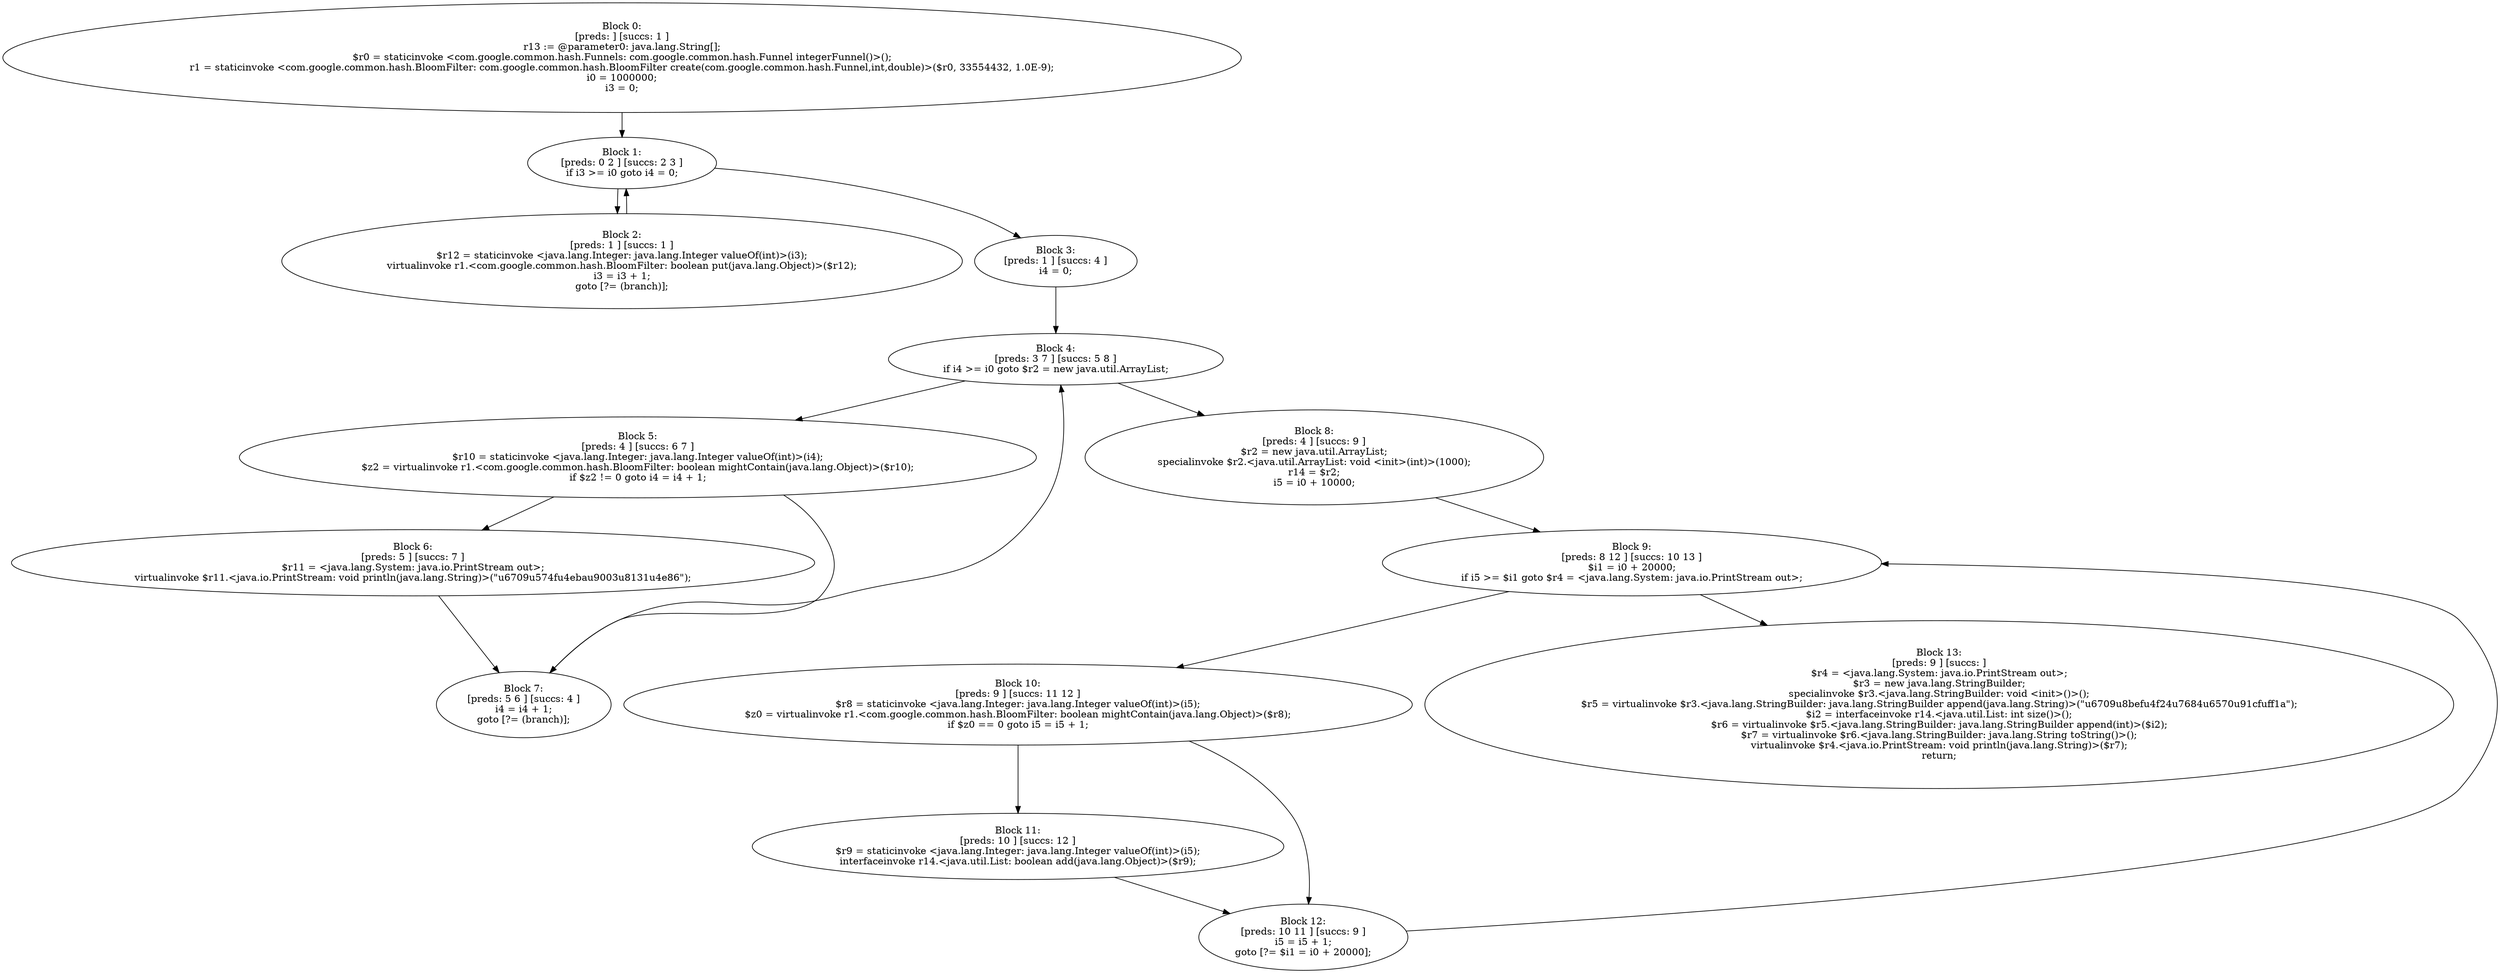 digraph "unitGraph" {
    "Block 0:
[preds: ] [succs: 1 ]
r13 := @parameter0: java.lang.String[];
$r0 = staticinvoke <com.google.common.hash.Funnels: com.google.common.hash.Funnel integerFunnel()>();
r1 = staticinvoke <com.google.common.hash.BloomFilter: com.google.common.hash.BloomFilter create(com.google.common.hash.Funnel,int,double)>($r0, 33554432, 1.0E-9);
i0 = 1000000;
i3 = 0;
"
    "Block 1:
[preds: 0 2 ] [succs: 2 3 ]
if i3 >= i0 goto i4 = 0;
"
    "Block 2:
[preds: 1 ] [succs: 1 ]
$r12 = staticinvoke <java.lang.Integer: java.lang.Integer valueOf(int)>(i3);
virtualinvoke r1.<com.google.common.hash.BloomFilter: boolean put(java.lang.Object)>($r12);
i3 = i3 + 1;
goto [?= (branch)];
"
    "Block 3:
[preds: 1 ] [succs: 4 ]
i4 = 0;
"
    "Block 4:
[preds: 3 7 ] [succs: 5 8 ]
if i4 >= i0 goto $r2 = new java.util.ArrayList;
"
    "Block 5:
[preds: 4 ] [succs: 6 7 ]
$r10 = staticinvoke <java.lang.Integer: java.lang.Integer valueOf(int)>(i4);
$z2 = virtualinvoke r1.<com.google.common.hash.BloomFilter: boolean mightContain(java.lang.Object)>($r10);
if $z2 != 0 goto i4 = i4 + 1;
"
    "Block 6:
[preds: 5 ] [succs: 7 ]
$r11 = <java.lang.System: java.io.PrintStream out>;
virtualinvoke $r11.<java.io.PrintStream: void println(java.lang.String)>(\"\u6709\u574f\u4eba\u9003\u8131\u4e86\");
"
    "Block 7:
[preds: 5 6 ] [succs: 4 ]
i4 = i4 + 1;
goto [?= (branch)];
"
    "Block 8:
[preds: 4 ] [succs: 9 ]
$r2 = new java.util.ArrayList;
specialinvoke $r2.<java.util.ArrayList: void <init>(int)>(1000);
r14 = $r2;
i5 = i0 + 10000;
"
    "Block 9:
[preds: 8 12 ] [succs: 10 13 ]
$i1 = i0 + 20000;
if i5 >= $i1 goto $r4 = <java.lang.System: java.io.PrintStream out>;
"
    "Block 10:
[preds: 9 ] [succs: 11 12 ]
$r8 = staticinvoke <java.lang.Integer: java.lang.Integer valueOf(int)>(i5);
$z0 = virtualinvoke r1.<com.google.common.hash.BloomFilter: boolean mightContain(java.lang.Object)>($r8);
if $z0 == 0 goto i5 = i5 + 1;
"
    "Block 11:
[preds: 10 ] [succs: 12 ]
$r9 = staticinvoke <java.lang.Integer: java.lang.Integer valueOf(int)>(i5);
interfaceinvoke r14.<java.util.List: boolean add(java.lang.Object)>($r9);
"
    "Block 12:
[preds: 10 11 ] [succs: 9 ]
i5 = i5 + 1;
goto [?= $i1 = i0 + 20000];
"
    "Block 13:
[preds: 9 ] [succs: ]
$r4 = <java.lang.System: java.io.PrintStream out>;
$r3 = new java.lang.StringBuilder;
specialinvoke $r3.<java.lang.StringBuilder: void <init>()>();
$r5 = virtualinvoke $r3.<java.lang.StringBuilder: java.lang.StringBuilder append(java.lang.String)>(\"\u6709\u8bef\u4f24\u7684\u6570\u91cf\uff1a\");
$i2 = interfaceinvoke r14.<java.util.List: int size()>();
$r6 = virtualinvoke $r5.<java.lang.StringBuilder: java.lang.StringBuilder append(int)>($i2);
$r7 = virtualinvoke $r6.<java.lang.StringBuilder: java.lang.String toString()>();
virtualinvoke $r4.<java.io.PrintStream: void println(java.lang.String)>($r7);
return;
"
    "Block 0:
[preds: ] [succs: 1 ]
r13 := @parameter0: java.lang.String[];
$r0 = staticinvoke <com.google.common.hash.Funnels: com.google.common.hash.Funnel integerFunnel()>();
r1 = staticinvoke <com.google.common.hash.BloomFilter: com.google.common.hash.BloomFilter create(com.google.common.hash.Funnel,int,double)>($r0, 33554432, 1.0E-9);
i0 = 1000000;
i3 = 0;
"->"Block 1:
[preds: 0 2 ] [succs: 2 3 ]
if i3 >= i0 goto i4 = 0;
";
    "Block 1:
[preds: 0 2 ] [succs: 2 3 ]
if i3 >= i0 goto i4 = 0;
"->"Block 2:
[preds: 1 ] [succs: 1 ]
$r12 = staticinvoke <java.lang.Integer: java.lang.Integer valueOf(int)>(i3);
virtualinvoke r1.<com.google.common.hash.BloomFilter: boolean put(java.lang.Object)>($r12);
i3 = i3 + 1;
goto [?= (branch)];
";
    "Block 1:
[preds: 0 2 ] [succs: 2 3 ]
if i3 >= i0 goto i4 = 0;
"->"Block 3:
[preds: 1 ] [succs: 4 ]
i4 = 0;
";
    "Block 2:
[preds: 1 ] [succs: 1 ]
$r12 = staticinvoke <java.lang.Integer: java.lang.Integer valueOf(int)>(i3);
virtualinvoke r1.<com.google.common.hash.BloomFilter: boolean put(java.lang.Object)>($r12);
i3 = i3 + 1;
goto [?= (branch)];
"->"Block 1:
[preds: 0 2 ] [succs: 2 3 ]
if i3 >= i0 goto i4 = 0;
";
    "Block 3:
[preds: 1 ] [succs: 4 ]
i4 = 0;
"->"Block 4:
[preds: 3 7 ] [succs: 5 8 ]
if i4 >= i0 goto $r2 = new java.util.ArrayList;
";
    "Block 4:
[preds: 3 7 ] [succs: 5 8 ]
if i4 >= i0 goto $r2 = new java.util.ArrayList;
"->"Block 5:
[preds: 4 ] [succs: 6 7 ]
$r10 = staticinvoke <java.lang.Integer: java.lang.Integer valueOf(int)>(i4);
$z2 = virtualinvoke r1.<com.google.common.hash.BloomFilter: boolean mightContain(java.lang.Object)>($r10);
if $z2 != 0 goto i4 = i4 + 1;
";
    "Block 4:
[preds: 3 7 ] [succs: 5 8 ]
if i4 >= i0 goto $r2 = new java.util.ArrayList;
"->"Block 8:
[preds: 4 ] [succs: 9 ]
$r2 = new java.util.ArrayList;
specialinvoke $r2.<java.util.ArrayList: void <init>(int)>(1000);
r14 = $r2;
i5 = i0 + 10000;
";
    "Block 5:
[preds: 4 ] [succs: 6 7 ]
$r10 = staticinvoke <java.lang.Integer: java.lang.Integer valueOf(int)>(i4);
$z2 = virtualinvoke r1.<com.google.common.hash.BloomFilter: boolean mightContain(java.lang.Object)>($r10);
if $z2 != 0 goto i4 = i4 + 1;
"->"Block 6:
[preds: 5 ] [succs: 7 ]
$r11 = <java.lang.System: java.io.PrintStream out>;
virtualinvoke $r11.<java.io.PrintStream: void println(java.lang.String)>(\"\u6709\u574f\u4eba\u9003\u8131\u4e86\");
";
    "Block 5:
[preds: 4 ] [succs: 6 7 ]
$r10 = staticinvoke <java.lang.Integer: java.lang.Integer valueOf(int)>(i4);
$z2 = virtualinvoke r1.<com.google.common.hash.BloomFilter: boolean mightContain(java.lang.Object)>($r10);
if $z2 != 0 goto i4 = i4 + 1;
"->"Block 7:
[preds: 5 6 ] [succs: 4 ]
i4 = i4 + 1;
goto [?= (branch)];
";
    "Block 6:
[preds: 5 ] [succs: 7 ]
$r11 = <java.lang.System: java.io.PrintStream out>;
virtualinvoke $r11.<java.io.PrintStream: void println(java.lang.String)>(\"\u6709\u574f\u4eba\u9003\u8131\u4e86\");
"->"Block 7:
[preds: 5 6 ] [succs: 4 ]
i4 = i4 + 1;
goto [?= (branch)];
";
    "Block 7:
[preds: 5 6 ] [succs: 4 ]
i4 = i4 + 1;
goto [?= (branch)];
"->"Block 4:
[preds: 3 7 ] [succs: 5 8 ]
if i4 >= i0 goto $r2 = new java.util.ArrayList;
";
    "Block 8:
[preds: 4 ] [succs: 9 ]
$r2 = new java.util.ArrayList;
specialinvoke $r2.<java.util.ArrayList: void <init>(int)>(1000);
r14 = $r2;
i5 = i0 + 10000;
"->"Block 9:
[preds: 8 12 ] [succs: 10 13 ]
$i1 = i0 + 20000;
if i5 >= $i1 goto $r4 = <java.lang.System: java.io.PrintStream out>;
";
    "Block 9:
[preds: 8 12 ] [succs: 10 13 ]
$i1 = i0 + 20000;
if i5 >= $i1 goto $r4 = <java.lang.System: java.io.PrintStream out>;
"->"Block 10:
[preds: 9 ] [succs: 11 12 ]
$r8 = staticinvoke <java.lang.Integer: java.lang.Integer valueOf(int)>(i5);
$z0 = virtualinvoke r1.<com.google.common.hash.BloomFilter: boolean mightContain(java.lang.Object)>($r8);
if $z0 == 0 goto i5 = i5 + 1;
";
    "Block 9:
[preds: 8 12 ] [succs: 10 13 ]
$i1 = i0 + 20000;
if i5 >= $i1 goto $r4 = <java.lang.System: java.io.PrintStream out>;
"->"Block 13:
[preds: 9 ] [succs: ]
$r4 = <java.lang.System: java.io.PrintStream out>;
$r3 = new java.lang.StringBuilder;
specialinvoke $r3.<java.lang.StringBuilder: void <init>()>();
$r5 = virtualinvoke $r3.<java.lang.StringBuilder: java.lang.StringBuilder append(java.lang.String)>(\"\u6709\u8bef\u4f24\u7684\u6570\u91cf\uff1a\");
$i2 = interfaceinvoke r14.<java.util.List: int size()>();
$r6 = virtualinvoke $r5.<java.lang.StringBuilder: java.lang.StringBuilder append(int)>($i2);
$r7 = virtualinvoke $r6.<java.lang.StringBuilder: java.lang.String toString()>();
virtualinvoke $r4.<java.io.PrintStream: void println(java.lang.String)>($r7);
return;
";
    "Block 10:
[preds: 9 ] [succs: 11 12 ]
$r8 = staticinvoke <java.lang.Integer: java.lang.Integer valueOf(int)>(i5);
$z0 = virtualinvoke r1.<com.google.common.hash.BloomFilter: boolean mightContain(java.lang.Object)>($r8);
if $z0 == 0 goto i5 = i5 + 1;
"->"Block 11:
[preds: 10 ] [succs: 12 ]
$r9 = staticinvoke <java.lang.Integer: java.lang.Integer valueOf(int)>(i5);
interfaceinvoke r14.<java.util.List: boolean add(java.lang.Object)>($r9);
";
    "Block 10:
[preds: 9 ] [succs: 11 12 ]
$r8 = staticinvoke <java.lang.Integer: java.lang.Integer valueOf(int)>(i5);
$z0 = virtualinvoke r1.<com.google.common.hash.BloomFilter: boolean mightContain(java.lang.Object)>($r8);
if $z0 == 0 goto i5 = i5 + 1;
"->"Block 12:
[preds: 10 11 ] [succs: 9 ]
i5 = i5 + 1;
goto [?= $i1 = i0 + 20000];
";
    "Block 11:
[preds: 10 ] [succs: 12 ]
$r9 = staticinvoke <java.lang.Integer: java.lang.Integer valueOf(int)>(i5);
interfaceinvoke r14.<java.util.List: boolean add(java.lang.Object)>($r9);
"->"Block 12:
[preds: 10 11 ] [succs: 9 ]
i5 = i5 + 1;
goto [?= $i1 = i0 + 20000];
";
    "Block 12:
[preds: 10 11 ] [succs: 9 ]
i5 = i5 + 1;
goto [?= $i1 = i0 + 20000];
"->"Block 9:
[preds: 8 12 ] [succs: 10 13 ]
$i1 = i0 + 20000;
if i5 >= $i1 goto $r4 = <java.lang.System: java.io.PrintStream out>;
";
}
